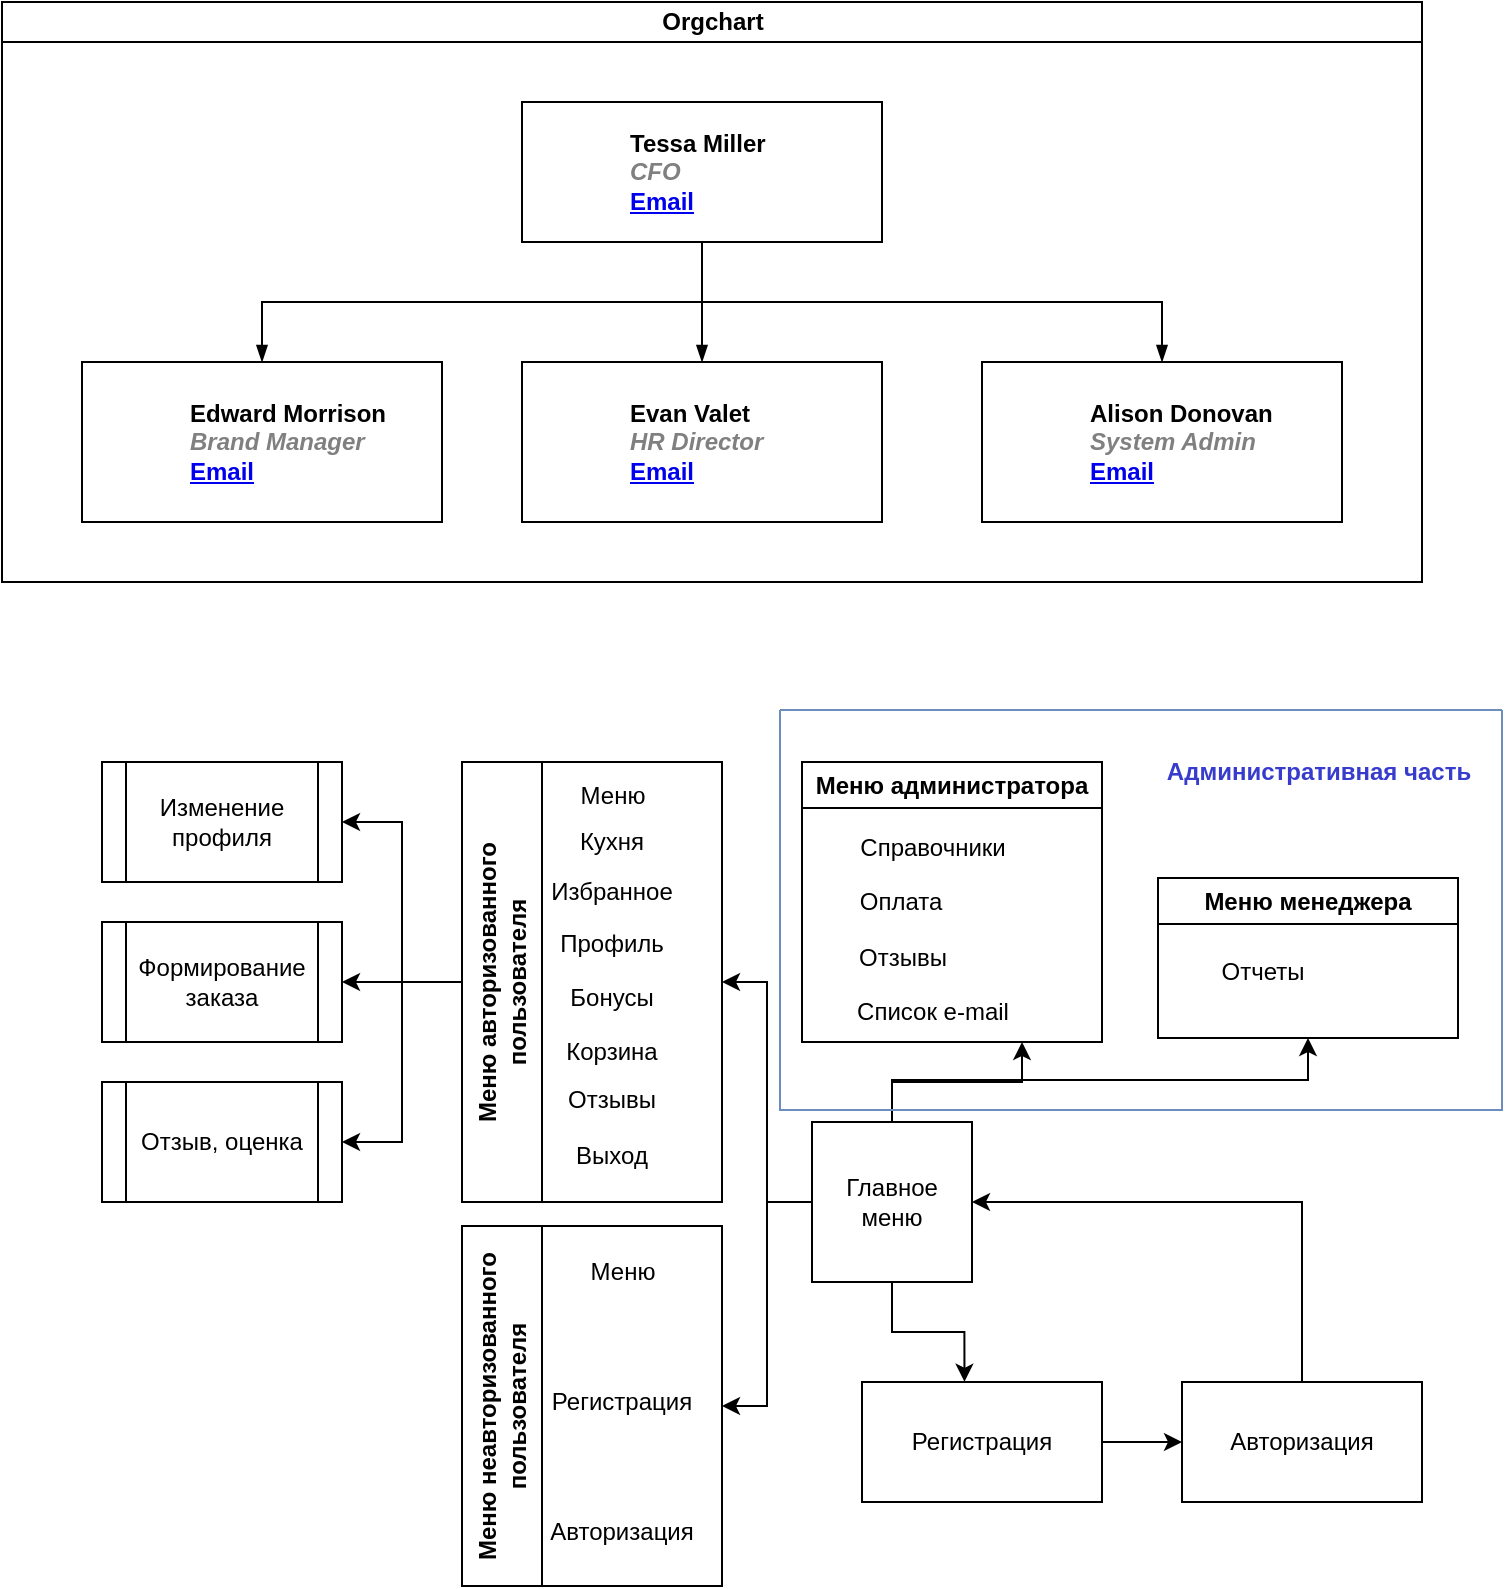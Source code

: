 <mxfile version="24.0.2" type="device">
  <diagram id="prtHgNgQTEPvFCAcTncT" name="Page-1">
    <mxGraphModel dx="1235" dy="624" grid="0" gridSize="10" guides="1" tooltips="1" connect="1" arrows="1" fold="1" page="1" pageScale="1" pageWidth="827" pageHeight="1169" math="0" shadow="0">
      <root>
        <mxCell id="0" />
        <mxCell id="1" parent="0" />
        <mxCell id="dNxyNK7c78bLwvsdeMH5-11" value="Orgchart" style="swimlane;html=1;startSize=20;horizontal=1;containerType=tree;glass=0;" parent="1" vertex="1">
          <mxGeometry x="40" y="80" width="710" height="290" as="geometry" />
        </mxCell>
        <UserObject label="%name%&lt;br&gt;&lt;i style=&quot;color: gray&quot;&gt;%position%&lt;/i&gt;&lt;br&gt;&lt;a href=&quot;mailto:%email%&quot;&gt;Email&lt;/a&gt;" name="Tessa Miller" position="CFO" location="Office 1" email="me@example.com" placeholders="1" link="https://www.draw.io" id="dNxyNK7c78bLwvsdeMH5-12">
          <mxCell style="label;image=https://cdn3.iconfinder.com/data/icons/user-avatars-1/512/users-3-128.png;whiteSpace=wrap;html=1;rounded=0;glass=0;treeMoving=1;treeFolding=1;" parent="dNxyNK7c78bLwvsdeMH5-11" vertex="1">
            <mxGeometry x="260" y="50" width="180" height="70" as="geometry" />
          </mxCell>
        </UserObject>
        <mxCell id="dNxyNK7c78bLwvsdeMH5-13" value="" style="endArrow=blockThin;endFill=1;fontSize=11;edgeStyle=elbowEdgeStyle;elbow=vertical;rounded=0;" parent="dNxyNK7c78bLwvsdeMH5-11" source="dNxyNK7c78bLwvsdeMH5-12" target="dNxyNK7c78bLwvsdeMH5-14" edge="1">
          <mxGeometry relative="1" as="geometry" />
        </mxCell>
        <UserObject label="%name%&lt;br&gt;&lt;i style=&quot;color: gray&quot;&gt;%position%&lt;/i&gt;&lt;br&gt;&lt;a href=&quot;mailto:%email%&quot;&gt;Email&lt;/a&gt;" name="Edward Morrison" position="Brand Manager" location="Office 2" email="me@example.com" placeholders="1" link="https://www.draw.io" id="dNxyNK7c78bLwvsdeMH5-14">
          <mxCell style="label;image=https://cdn3.iconfinder.com/data/icons/user-avatars-1/512/users-10-3-128.png;whiteSpace=wrap;html=1;rounded=0;glass=0;treeFolding=1;treeMoving=1;" parent="dNxyNK7c78bLwvsdeMH5-11" vertex="1">
            <mxGeometry x="40" y="180" width="180" height="80" as="geometry" />
          </mxCell>
        </UserObject>
        <mxCell id="dNxyNK7c78bLwvsdeMH5-15" value="" style="endArrow=blockThin;endFill=1;fontSize=11;edgeStyle=elbowEdgeStyle;elbow=vertical;rounded=0;" parent="dNxyNK7c78bLwvsdeMH5-11" source="dNxyNK7c78bLwvsdeMH5-12" target="dNxyNK7c78bLwvsdeMH5-16" edge="1">
          <mxGeometry relative="1" as="geometry" />
        </mxCell>
        <UserObject label="%name%&lt;br&gt;&lt;i style=&quot;color: gray&quot;&gt;%position%&lt;/i&gt;&lt;br&gt;&lt;a href=&quot;mailto:%email%&quot;&gt;Email&lt;/a&gt;" name="Evan Valet" position="HR Director" location="Office 4" email="me@example.com" placeholders="1" link="https://www.draw.io" id="dNxyNK7c78bLwvsdeMH5-16">
          <mxCell style="label;image=https://cdn3.iconfinder.com/data/icons/user-avatars-1/512/users-9-2-128.png;whiteSpace=wrap;html=1;rounded=0;glass=0;treeFolding=1;treeMoving=1;" parent="dNxyNK7c78bLwvsdeMH5-11" vertex="1">
            <mxGeometry x="260" y="180" width="180" height="80" as="geometry" />
          </mxCell>
        </UserObject>
        <mxCell id="dNxyNK7c78bLwvsdeMH5-17" value="" style="endArrow=blockThin;endFill=1;fontSize=11;edgeStyle=elbowEdgeStyle;elbow=vertical;rounded=0;" parent="dNxyNK7c78bLwvsdeMH5-11" source="dNxyNK7c78bLwvsdeMH5-12" target="dNxyNK7c78bLwvsdeMH5-18" edge="1">
          <mxGeometry relative="1" as="geometry" />
        </mxCell>
        <UserObject label="%name%&lt;br&gt;&lt;i style=&quot;color: gray&quot;&gt;%position%&lt;/i&gt;&lt;br&gt;&lt;a href=&quot;mailto:%email%&quot;&gt;Email&lt;/a&gt;" name="Alison Donovan" position="System Admin" location="Office 3" email="me@example.com" placeholders="1" link="https://www.draw.io" id="dNxyNK7c78bLwvsdeMH5-18">
          <mxCell style="label;image=https://cdn3.iconfinder.com/data/icons/user-avatars-1/512/users-2-128.png;whiteSpace=wrap;html=1;rounded=0;glass=0;" parent="dNxyNK7c78bLwvsdeMH5-11" vertex="1">
            <mxGeometry x="490" y="180" width="180" height="80" as="geometry" />
          </mxCell>
        </UserObject>
        <mxCell id="NywhrogExcATkgul4nDJ-70" value="" style="group" vertex="1" connectable="0" parent="1">
          <mxGeometry x="90" y="434" width="700" height="438" as="geometry" />
        </mxCell>
        <mxCell id="NywhrogExcATkgul4nDJ-43" style="edgeStyle=orthogonalEdgeStyle;rounded=0;orthogonalLoop=1;jettySize=auto;html=1;exitX=0;exitY=0.5;exitDx=0;exitDy=0;entryX=1;entryY=0.5;entryDx=0;entryDy=0;" edge="1" parent="NywhrogExcATkgul4nDJ-70" source="NywhrogExcATkgul4nDJ-12" target="NywhrogExcATkgul4nDJ-19">
          <mxGeometry relative="1" as="geometry" />
        </mxCell>
        <mxCell id="NywhrogExcATkgul4nDJ-44" style="edgeStyle=orthogonalEdgeStyle;rounded=0;orthogonalLoop=1;jettySize=auto;html=1;entryX=1;entryY=0.5;entryDx=0;entryDy=0;" edge="1" parent="NywhrogExcATkgul4nDJ-70" source="NywhrogExcATkgul4nDJ-12" target="NywhrogExcATkgul4nDJ-28">
          <mxGeometry relative="1" as="geometry" />
        </mxCell>
        <mxCell id="NywhrogExcATkgul4nDJ-66" style="edgeStyle=orthogonalEdgeStyle;rounded=0;orthogonalLoop=1;jettySize=auto;html=1;exitX=0.5;exitY=0;exitDx=0;exitDy=0;entryX=0.5;entryY=1;entryDx=0;entryDy=0;" edge="1" parent="NywhrogExcATkgul4nDJ-70" source="NywhrogExcATkgul4nDJ-12" target="NywhrogExcATkgul4nDJ-59">
          <mxGeometry relative="1" as="geometry" />
        </mxCell>
        <mxCell id="NywhrogExcATkgul4nDJ-12" value="Главное меню" style="whiteSpace=wrap;html=1;aspect=fixed;" vertex="1" parent="NywhrogExcATkgul4nDJ-70">
          <mxGeometry x="355" y="206" width="80" height="80" as="geometry" />
        </mxCell>
        <mxCell id="NywhrogExcATkgul4nDJ-48" style="edgeStyle=orthogonalEdgeStyle;rounded=0;orthogonalLoop=1;jettySize=auto;html=1;exitX=0;exitY=0.5;exitDx=0;exitDy=0;" edge="1" parent="NywhrogExcATkgul4nDJ-70" source="NywhrogExcATkgul4nDJ-19" target="NywhrogExcATkgul4nDJ-46">
          <mxGeometry relative="1" as="geometry" />
        </mxCell>
        <mxCell id="NywhrogExcATkgul4nDJ-49" style="edgeStyle=orthogonalEdgeStyle;rounded=0;orthogonalLoop=1;jettySize=auto;html=1;exitX=0;exitY=0.5;exitDx=0;exitDy=0;entryX=1;entryY=0.5;entryDx=0;entryDy=0;" edge="1" parent="NywhrogExcATkgul4nDJ-70" source="NywhrogExcATkgul4nDJ-19" target="NywhrogExcATkgul4nDJ-47">
          <mxGeometry relative="1" as="geometry" />
        </mxCell>
        <mxCell id="NywhrogExcATkgul4nDJ-50" style="edgeStyle=orthogonalEdgeStyle;rounded=0;orthogonalLoop=1;jettySize=auto;html=1;exitX=0;exitY=0.5;exitDx=0;exitDy=0;entryX=1;entryY=0.5;entryDx=0;entryDy=0;" edge="1" parent="NywhrogExcATkgul4nDJ-70" source="NywhrogExcATkgul4nDJ-19" target="NywhrogExcATkgul4nDJ-45">
          <mxGeometry relative="1" as="geometry" />
        </mxCell>
        <mxCell id="NywhrogExcATkgul4nDJ-19" value="Меню авторизованного пользователя" style="swimlane;horizontal=0;whiteSpace=wrap;html=1;startSize=40;" vertex="1" parent="NywhrogExcATkgul4nDJ-70">
          <mxGeometry x="180" y="26" width="130" height="220" as="geometry" />
        </mxCell>
        <mxCell id="NywhrogExcATkgul4nDJ-20" value="Меню" style="text;html=1;align=center;verticalAlign=middle;resizable=0;points=[];autosize=1;strokeColor=none;fillColor=none;" vertex="1" parent="NywhrogExcATkgul4nDJ-19">
          <mxGeometry x="45" y="2" width="60" height="30" as="geometry" />
        </mxCell>
        <mxCell id="NywhrogExcATkgul4nDJ-22" value="Кухня" style="text;html=1;align=center;verticalAlign=middle;whiteSpace=wrap;rounded=0;" vertex="1" parent="NywhrogExcATkgul4nDJ-19">
          <mxGeometry x="45" y="25" width="60" height="30" as="geometry" />
        </mxCell>
        <mxCell id="NywhrogExcATkgul4nDJ-23" value="Избранное" style="text;html=1;align=center;verticalAlign=middle;whiteSpace=wrap;rounded=0;" vertex="1" parent="NywhrogExcATkgul4nDJ-19">
          <mxGeometry x="45" y="50" width="60" height="30" as="geometry" />
        </mxCell>
        <mxCell id="NywhrogExcATkgul4nDJ-24" value="Профиль" style="text;html=1;align=center;verticalAlign=middle;whiteSpace=wrap;rounded=0;" vertex="1" parent="NywhrogExcATkgul4nDJ-19">
          <mxGeometry x="45" y="76" width="60" height="30" as="geometry" />
        </mxCell>
        <mxCell id="NywhrogExcATkgul4nDJ-25" value="Бонусы" style="text;html=1;align=center;verticalAlign=middle;whiteSpace=wrap;rounded=0;" vertex="1" parent="NywhrogExcATkgul4nDJ-19">
          <mxGeometry x="45" y="103" width="60" height="30" as="geometry" />
        </mxCell>
        <mxCell id="NywhrogExcATkgul4nDJ-26" value="Корзина" style="text;html=1;align=center;verticalAlign=middle;whiteSpace=wrap;rounded=0;" vertex="1" parent="NywhrogExcATkgul4nDJ-19">
          <mxGeometry x="45" y="130" width="60" height="30" as="geometry" />
        </mxCell>
        <mxCell id="NywhrogExcATkgul4nDJ-27" value="Отзывы" style="text;html=1;align=center;verticalAlign=middle;whiteSpace=wrap;rounded=0;" vertex="1" parent="NywhrogExcATkgul4nDJ-19">
          <mxGeometry x="45" y="154" width="60" height="30" as="geometry" />
        </mxCell>
        <mxCell id="NywhrogExcATkgul4nDJ-36" value="Выход" style="text;html=1;align=center;verticalAlign=middle;whiteSpace=wrap;rounded=0;" vertex="1" parent="NywhrogExcATkgul4nDJ-19">
          <mxGeometry x="45" y="182" width="60" height="30" as="geometry" />
        </mxCell>
        <mxCell id="NywhrogExcATkgul4nDJ-28" value="Меню неавторизованного пользователя" style="swimlane;horizontal=0;whiteSpace=wrap;html=1;startSize=40;" vertex="1" parent="NywhrogExcATkgul4nDJ-70">
          <mxGeometry x="180" y="258" width="130" height="180" as="geometry" />
        </mxCell>
        <mxCell id="NywhrogExcATkgul4nDJ-29" value="Меню" style="text;html=1;align=center;verticalAlign=middle;resizable=0;points=[];autosize=1;strokeColor=none;fillColor=none;" vertex="1" parent="NywhrogExcATkgul4nDJ-28">
          <mxGeometry x="50" y="8" width="60" height="30" as="geometry" />
        </mxCell>
        <mxCell id="NywhrogExcATkgul4nDJ-30" value="Регистрация" style="text;html=1;align=center;verticalAlign=middle;whiteSpace=wrap;rounded=0;" vertex="1" parent="NywhrogExcATkgul4nDJ-28">
          <mxGeometry x="50" y="73" width="60" height="30" as="geometry" />
        </mxCell>
        <mxCell id="NywhrogExcATkgul4nDJ-37" value="Авторизация" style="text;html=1;align=center;verticalAlign=middle;whiteSpace=wrap;rounded=0;" vertex="1" parent="NywhrogExcATkgul4nDJ-28">
          <mxGeometry x="50" y="138" width="60" height="30" as="geometry" />
        </mxCell>
        <mxCell id="NywhrogExcATkgul4nDJ-41" style="edgeStyle=orthogonalEdgeStyle;rounded=0;orthogonalLoop=1;jettySize=auto;html=1;exitX=1;exitY=0.5;exitDx=0;exitDy=0;entryX=0;entryY=0.5;entryDx=0;entryDy=0;" edge="1" parent="NywhrogExcATkgul4nDJ-70" source="NywhrogExcATkgul4nDJ-38" target="NywhrogExcATkgul4nDJ-39">
          <mxGeometry relative="1" as="geometry" />
        </mxCell>
        <mxCell id="NywhrogExcATkgul4nDJ-38" value="Регистрация" style="rounded=0;whiteSpace=wrap;html=1;" vertex="1" parent="NywhrogExcATkgul4nDJ-70">
          <mxGeometry x="380" y="336" width="120" height="60" as="geometry" />
        </mxCell>
        <mxCell id="NywhrogExcATkgul4nDJ-52" style="edgeStyle=orthogonalEdgeStyle;rounded=0;orthogonalLoop=1;jettySize=auto;html=1;exitX=0.5;exitY=0;exitDx=0;exitDy=0;entryX=1;entryY=0.5;entryDx=0;entryDy=0;" edge="1" parent="NywhrogExcATkgul4nDJ-70" source="NywhrogExcATkgul4nDJ-39" target="NywhrogExcATkgul4nDJ-12">
          <mxGeometry relative="1" as="geometry" />
        </mxCell>
        <mxCell id="NywhrogExcATkgul4nDJ-39" value="Авторизация" style="rounded=0;whiteSpace=wrap;html=1;" vertex="1" parent="NywhrogExcATkgul4nDJ-70">
          <mxGeometry x="540" y="336" width="120" height="60" as="geometry" />
        </mxCell>
        <mxCell id="NywhrogExcATkgul4nDJ-45" value="Формирование заказа" style="shape=process;whiteSpace=wrap;html=1;backgroundOutline=1;" vertex="1" parent="NywhrogExcATkgul4nDJ-70">
          <mxGeometry y="106" width="120" height="60" as="geometry" />
        </mxCell>
        <mxCell id="NywhrogExcATkgul4nDJ-46" value="Изменение профиля" style="shape=process;whiteSpace=wrap;html=1;backgroundOutline=1;" vertex="1" parent="NywhrogExcATkgul4nDJ-70">
          <mxGeometry y="26" width="120" height="60" as="geometry" />
        </mxCell>
        <mxCell id="NywhrogExcATkgul4nDJ-47" value="Отзыв, оценка" style="shape=process;whiteSpace=wrap;html=1;backgroundOutline=1;" vertex="1" parent="NywhrogExcATkgul4nDJ-70">
          <mxGeometry y="186" width="120" height="60" as="geometry" />
        </mxCell>
        <mxCell id="NywhrogExcATkgul4nDJ-51" style="edgeStyle=orthogonalEdgeStyle;rounded=0;orthogonalLoop=1;jettySize=auto;html=1;exitX=0.5;exitY=1;exitDx=0;exitDy=0;entryX=0.427;entryY=-0.002;entryDx=0;entryDy=0;entryPerimeter=0;" edge="1" parent="NywhrogExcATkgul4nDJ-70" source="NywhrogExcATkgul4nDJ-12" target="NywhrogExcATkgul4nDJ-38">
          <mxGeometry relative="1" as="geometry" />
        </mxCell>
        <mxCell id="NywhrogExcATkgul4nDJ-53" value="Меню администратора" style="swimlane;whiteSpace=wrap;html=1;" vertex="1" parent="NywhrogExcATkgul4nDJ-70">
          <mxGeometry x="350" y="26" width="150" height="140" as="geometry" />
        </mxCell>
        <mxCell id="NywhrogExcATkgul4nDJ-54" value="Справочники" style="text;html=1;align=center;verticalAlign=middle;resizable=0;points=[];autosize=1;strokeColor=none;fillColor=none;" vertex="1" parent="NywhrogExcATkgul4nDJ-53">
          <mxGeometry x="15" y="28" width="100" height="30" as="geometry" />
        </mxCell>
        <mxCell id="NywhrogExcATkgul4nDJ-55" value="Оплата" style="text;html=1;align=center;verticalAlign=middle;resizable=0;points=[];autosize=1;strokeColor=none;fillColor=none;" vertex="1" parent="NywhrogExcATkgul4nDJ-53">
          <mxGeometry x="19" y="55" width="60" height="30" as="geometry" />
        </mxCell>
        <mxCell id="NywhrogExcATkgul4nDJ-56" value="Отзывы" style="text;html=1;align=center;verticalAlign=middle;resizable=0;points=[];autosize=1;strokeColor=none;fillColor=none;" vertex="1" parent="NywhrogExcATkgul4nDJ-53">
          <mxGeometry x="15" y="83" width="70" height="30" as="geometry" />
        </mxCell>
        <mxCell id="NywhrogExcATkgul4nDJ-57" value="Список e-mail" style="text;html=1;align=center;verticalAlign=middle;resizable=0;points=[];autosize=1;strokeColor=none;fillColor=none;" vertex="1" parent="NywhrogExcATkgul4nDJ-53">
          <mxGeometry x="15" y="110" width="100" height="30" as="geometry" />
        </mxCell>
        <mxCell id="NywhrogExcATkgul4nDJ-58" style="edgeStyle=orthogonalEdgeStyle;rounded=0;orthogonalLoop=1;jettySize=auto;html=1;exitX=0.5;exitY=0;exitDx=0;exitDy=0;entryX=0.95;entryY=1;entryDx=0;entryDy=0;entryPerimeter=0;" edge="1" parent="NywhrogExcATkgul4nDJ-70" source="NywhrogExcATkgul4nDJ-12" target="NywhrogExcATkgul4nDJ-57">
          <mxGeometry relative="1" as="geometry" />
        </mxCell>
        <mxCell id="NywhrogExcATkgul4nDJ-59" value="Меню менеджера" style="swimlane;whiteSpace=wrap;html=1;" vertex="1" parent="NywhrogExcATkgul4nDJ-70">
          <mxGeometry x="528" y="84" width="150" height="80" as="geometry" />
        </mxCell>
        <mxCell id="NywhrogExcATkgul4nDJ-64" value="Отчеты" style="text;html=1;align=center;verticalAlign=middle;resizable=0;points=[];autosize=1;strokeColor=none;fillColor=none;" vertex="1" parent="NywhrogExcATkgul4nDJ-59">
          <mxGeometry x="22" y="32" width="60" height="30" as="geometry" />
        </mxCell>
        <mxCell id="NywhrogExcATkgul4nDJ-68" value="" style="swimlane;startSize=0;fillColor=#DAE8FC;strokeColor=#6c8ebf;gradientColor=none;fillStyle=auto;" vertex="1" parent="NywhrogExcATkgul4nDJ-70">
          <mxGeometry x="339" width="361" height="200" as="geometry" />
        </mxCell>
        <mxCell id="NywhrogExcATkgul4nDJ-69" value="Административная часть" style="text;html=1;align=center;verticalAlign=middle;resizable=0;points=[];autosize=1;strokeColor=none;fillColor=none;fontColor=#373ccd;fontStyle=1" vertex="1" parent="NywhrogExcATkgul4nDJ-68">
          <mxGeometry x="189" y="16" width="160" height="30" as="geometry" />
        </mxCell>
      </root>
    </mxGraphModel>
  </diagram>
</mxfile>
